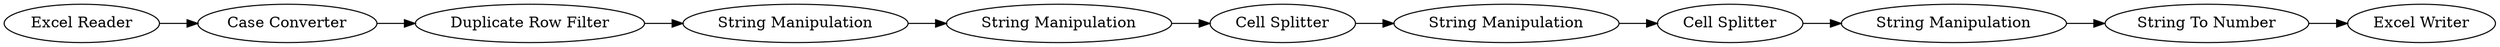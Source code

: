 digraph {
	7 -> 8
	1 -> 4
	4 -> 2
	8 -> 9
	3 -> 5
	5 -> 6
	9 -> 10
	2 -> 3
	6 -> 7
	10 -> 12
	5 [label="String Manipulation"]
	1 [label="Excel Reader"]
	7 [label="String Manipulation"]
	9 [label="String Manipulation"]
	4 [label="Case Converter"]
	6 [label="Cell Splitter"]
	8 [label="Cell Splitter"]
	12 [label="Excel Writer"]
	3 [label="String Manipulation"]
	2 [label="Duplicate Row Filter"]
	10 [label="String To Number"]
	rankdir=LR
}
